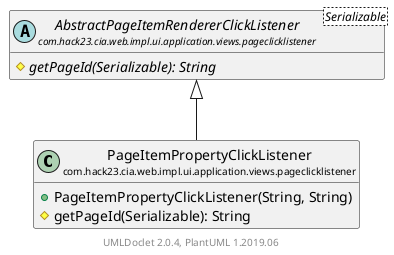 @startuml
    set namespaceSeparator none
    hide empty fields
    hide empty methods

    class "<size:14>PageItemPropertyClickListener\n<size:10>com.hack23.cia.web.impl.ui.application.views.pageclicklistener" as com.hack23.cia.web.impl.ui.application.views.pageclicklistener.PageItemPropertyClickListener [[PageItemPropertyClickListener.html]] {
        +PageItemPropertyClickListener(String, String)
        #getPageId(Serializable): String
    }

    abstract class "<size:14>AbstractPageItemRendererClickListener\n<size:10>com.hack23.cia.web.impl.ui.application.views.pageclicklistener" as com.hack23.cia.web.impl.ui.application.views.pageclicklistener.AbstractPageItemRendererClickListener<Serializable> [[AbstractPageItemRendererClickListener.html]] {
        {abstract} #getPageId(Serializable): String
    }

    com.hack23.cia.web.impl.ui.application.views.pageclicklistener.AbstractPageItemRendererClickListener <|-- com.hack23.cia.web.impl.ui.application.views.pageclicklistener.PageItemPropertyClickListener

    center footer UMLDoclet 2.0.4, PlantUML 1.2019.06
@enduml
